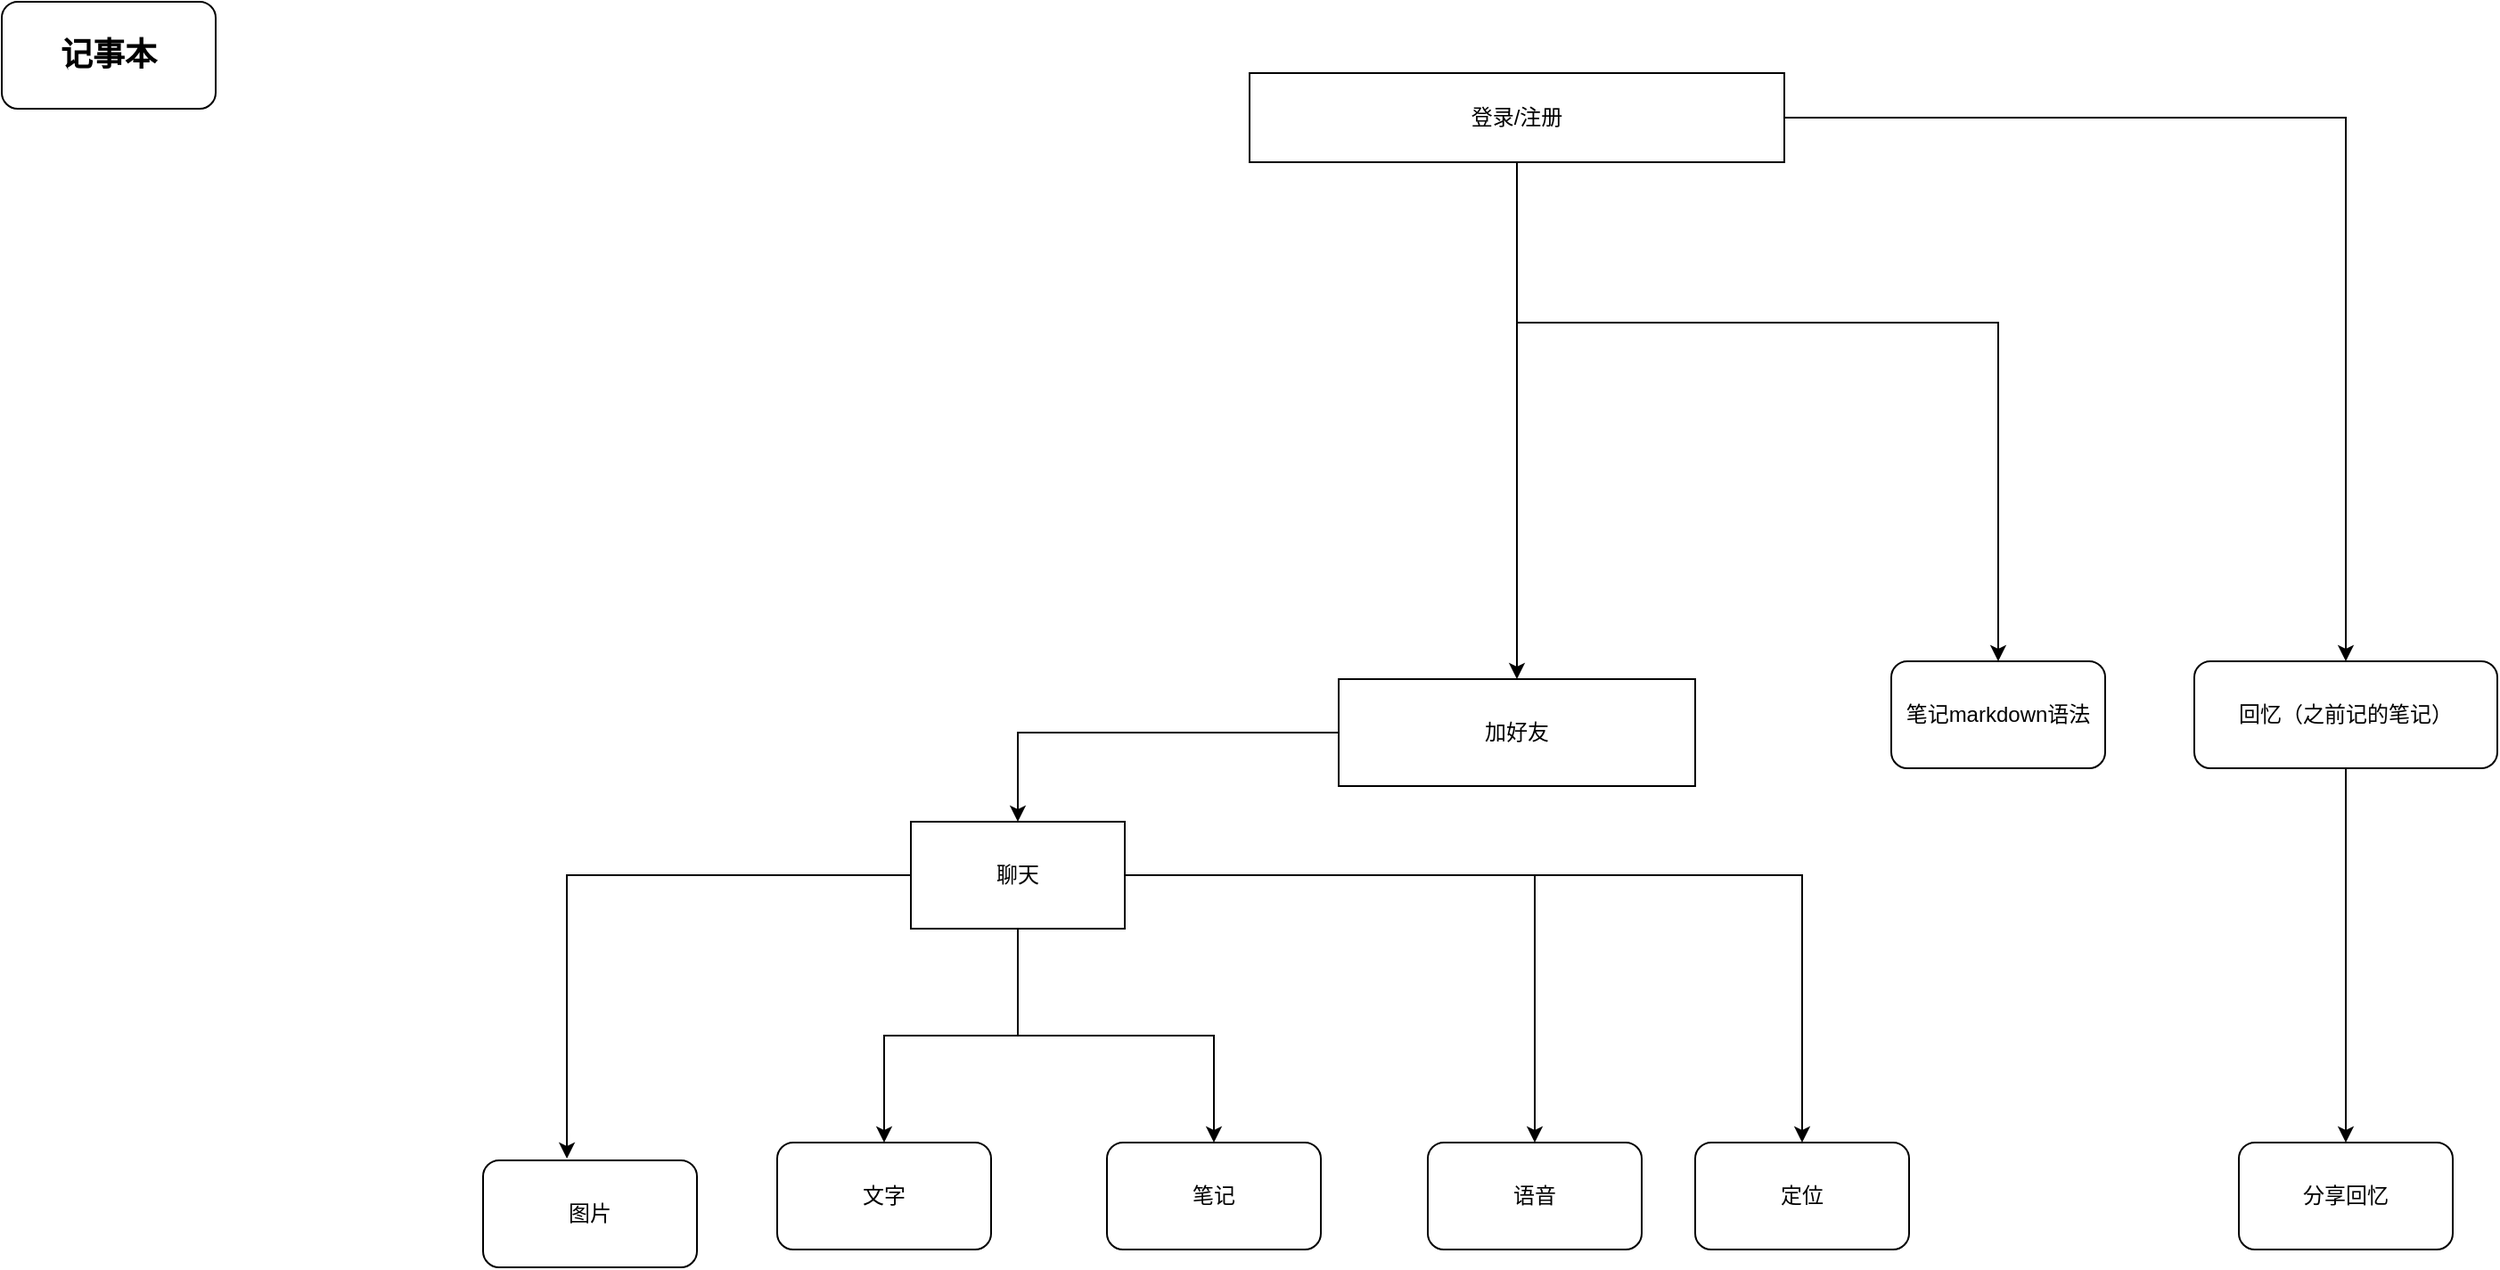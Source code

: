 <mxfile version="13.9.8" type="github">
  <diagram id="yOOswxWyadMi43cYorPo" name="Page-1">
    <mxGraphModel dx="3539" dy="1270" grid="1" gridSize="10" guides="1" tooltips="1" connect="1" arrows="1" fold="1" page="1" pageScale="1" pageWidth="1169" pageHeight="1654" math="0" shadow="0">
      <root>
        <mxCell id="0" />
        <mxCell id="1" parent="0" />
        <mxCell id="roGX1dVyCZXi5Cc7WYtR-26" style="edgeStyle=orthogonalEdgeStyle;rounded=0;orthogonalLoop=1;jettySize=auto;html=1;" edge="1" parent="1" source="roGX1dVyCZXi5Cc7WYtR-2" target="roGX1dVyCZXi5Cc7WYtR-3">
          <mxGeometry relative="1" as="geometry">
            <mxPoint x="-190" y="380" as="targetPoint" />
          </mxGeometry>
        </mxCell>
        <mxCell id="roGX1dVyCZXi5Cc7WYtR-31" style="edgeStyle=orthogonalEdgeStyle;rounded=0;orthogonalLoop=1;jettySize=auto;html=1;" edge="1" parent="1" source="roGX1dVyCZXi5Cc7WYtR-2" target="roGX1dVyCZXi5Cc7WYtR-27">
          <mxGeometry relative="1" as="geometry">
            <Array as="points">
              <mxPoint x="-190" y="220" />
              <mxPoint x="80" y="220" />
            </Array>
          </mxGeometry>
        </mxCell>
        <mxCell id="roGX1dVyCZXi5Cc7WYtR-33" style="edgeStyle=orthogonalEdgeStyle;rounded=0;orthogonalLoop=1;jettySize=auto;html=1;entryX=0.5;entryY=0;entryDx=0;entryDy=0;" edge="1" parent="1" source="roGX1dVyCZXi5Cc7WYtR-2" target="roGX1dVyCZXi5Cc7WYtR-32">
          <mxGeometry relative="1" as="geometry" />
        </mxCell>
        <mxCell id="roGX1dVyCZXi5Cc7WYtR-2" value="登录/注册" style="rounded=0;whiteSpace=wrap;html=1;" vertex="1" parent="1">
          <mxGeometry x="-340" y="80" width="300" height="50" as="geometry" />
        </mxCell>
        <mxCell id="roGX1dVyCZXi5Cc7WYtR-6" value="" style="edgeStyle=orthogonalEdgeStyle;rounded=0;orthogonalLoop=1;jettySize=auto;html=1;" edge="1" parent="1" source="roGX1dVyCZXi5Cc7WYtR-3" target="roGX1dVyCZXi5Cc7WYtR-5">
          <mxGeometry relative="1" as="geometry" />
        </mxCell>
        <mxCell id="roGX1dVyCZXi5Cc7WYtR-3" value="加好友" style="whiteSpace=wrap;html=1;rounded=0;" vertex="1" parent="1">
          <mxGeometry x="-290" y="420" width="200" height="60" as="geometry" />
        </mxCell>
        <mxCell id="roGX1dVyCZXi5Cc7WYtR-11" style="edgeStyle=orthogonalEdgeStyle;rounded=0;orthogonalLoop=1;jettySize=auto;html=1;" edge="1" parent="1" source="roGX1dVyCZXi5Cc7WYtR-5" target="roGX1dVyCZXi5Cc7WYtR-12">
          <mxGeometry relative="1" as="geometry">
            <mxPoint x="-400" y="660" as="targetPoint" />
          </mxGeometry>
        </mxCell>
        <mxCell id="roGX1dVyCZXi5Cc7WYtR-16" style="edgeStyle=orthogonalEdgeStyle;rounded=0;orthogonalLoop=1;jettySize=auto;html=1;" edge="1" parent="1" source="roGX1dVyCZXi5Cc7WYtR-5" target="roGX1dVyCZXi5Cc7WYtR-13">
          <mxGeometry relative="1" as="geometry" />
        </mxCell>
        <mxCell id="roGX1dVyCZXi5Cc7WYtR-20" style="edgeStyle=orthogonalEdgeStyle;rounded=0;orthogonalLoop=1;jettySize=auto;html=1;" edge="1" parent="1" source="roGX1dVyCZXi5Cc7WYtR-5" target="roGX1dVyCZXi5Cc7WYtR-19">
          <mxGeometry relative="1" as="geometry" />
        </mxCell>
        <mxCell id="roGX1dVyCZXi5Cc7WYtR-24" style="edgeStyle=orthogonalEdgeStyle;rounded=0;orthogonalLoop=1;jettySize=auto;html=1;entryX=0.392;entryY=-0.017;entryDx=0;entryDy=0;entryPerimeter=0;" edge="1" parent="1" source="roGX1dVyCZXi5Cc7WYtR-5" target="roGX1dVyCZXi5Cc7WYtR-17">
          <mxGeometry relative="1" as="geometry" />
        </mxCell>
        <mxCell id="roGX1dVyCZXi5Cc7WYtR-25" style="edgeStyle=orthogonalEdgeStyle;rounded=0;orthogonalLoop=1;jettySize=auto;html=1;" edge="1" parent="1" source="roGX1dVyCZXi5Cc7WYtR-5" target="roGX1dVyCZXi5Cc7WYtR-21">
          <mxGeometry relative="1" as="geometry" />
        </mxCell>
        <mxCell id="roGX1dVyCZXi5Cc7WYtR-5" value="聊天" style="whiteSpace=wrap;html=1;rounded=0;" vertex="1" parent="1">
          <mxGeometry x="-530" y="500" width="120" height="60" as="geometry" />
        </mxCell>
        <mxCell id="roGX1dVyCZXi5Cc7WYtR-12" value="语音" style="rounded=1;whiteSpace=wrap;html=1;" vertex="1" parent="1">
          <mxGeometry x="-240" y="680" width="120" height="60" as="geometry" />
        </mxCell>
        <mxCell id="roGX1dVyCZXi5Cc7WYtR-13" value="文字" style="rounded=1;whiteSpace=wrap;html=1;" vertex="1" parent="1">
          <mxGeometry x="-605" y="680" width="120" height="60" as="geometry" />
        </mxCell>
        <mxCell id="roGX1dVyCZXi5Cc7WYtR-17" value="图片" style="rounded=1;whiteSpace=wrap;html=1;" vertex="1" parent="1">
          <mxGeometry x="-770" y="690" width="120" height="60" as="geometry" />
        </mxCell>
        <mxCell id="roGX1dVyCZXi5Cc7WYtR-19" value="笔记" style="rounded=1;whiteSpace=wrap;html=1;" vertex="1" parent="1">
          <mxGeometry x="-420" y="680" width="120" height="60" as="geometry" />
        </mxCell>
        <mxCell id="roGX1dVyCZXi5Cc7WYtR-21" value="定位" style="rounded=1;whiteSpace=wrap;html=1;" vertex="1" parent="1">
          <mxGeometry x="-90" y="680" width="120" height="60" as="geometry" />
        </mxCell>
        <mxCell id="roGX1dVyCZXi5Cc7WYtR-27" value="笔记markdown语法" style="rounded=1;whiteSpace=wrap;html=1;" vertex="1" parent="1">
          <mxGeometry x="20" y="410" width="120" height="60" as="geometry" />
        </mxCell>
        <mxCell id="roGX1dVyCZXi5Cc7WYtR-30" value="&lt;b&gt;&lt;font style=&quot;font-size: 18px&quot;&gt;记事本&lt;/font&gt;&lt;/b&gt;" style="rounded=1;whiteSpace=wrap;html=1;" vertex="1" parent="1">
          <mxGeometry x="-1040" y="40" width="120" height="60" as="geometry" />
        </mxCell>
        <mxCell id="roGX1dVyCZXi5Cc7WYtR-34" style="edgeStyle=orthogonalEdgeStyle;rounded=0;orthogonalLoop=1;jettySize=auto;html=1;" edge="1" parent="1" source="roGX1dVyCZXi5Cc7WYtR-32" target="roGX1dVyCZXi5Cc7WYtR-35">
          <mxGeometry relative="1" as="geometry">
            <mxPoint x="510.0" y="440" as="targetPoint" />
          </mxGeometry>
        </mxCell>
        <mxCell id="roGX1dVyCZXi5Cc7WYtR-32" value="回忆（之前记的笔记）" style="rounded=1;whiteSpace=wrap;html=1;" vertex="1" parent="1">
          <mxGeometry x="190" y="410" width="170" height="60" as="geometry" />
        </mxCell>
        <mxCell id="roGX1dVyCZXi5Cc7WYtR-35" value="分享回忆" style="rounded=1;whiteSpace=wrap;html=1;" vertex="1" parent="1">
          <mxGeometry x="215.0" y="680" width="120" height="60" as="geometry" />
        </mxCell>
      </root>
    </mxGraphModel>
  </diagram>
</mxfile>
